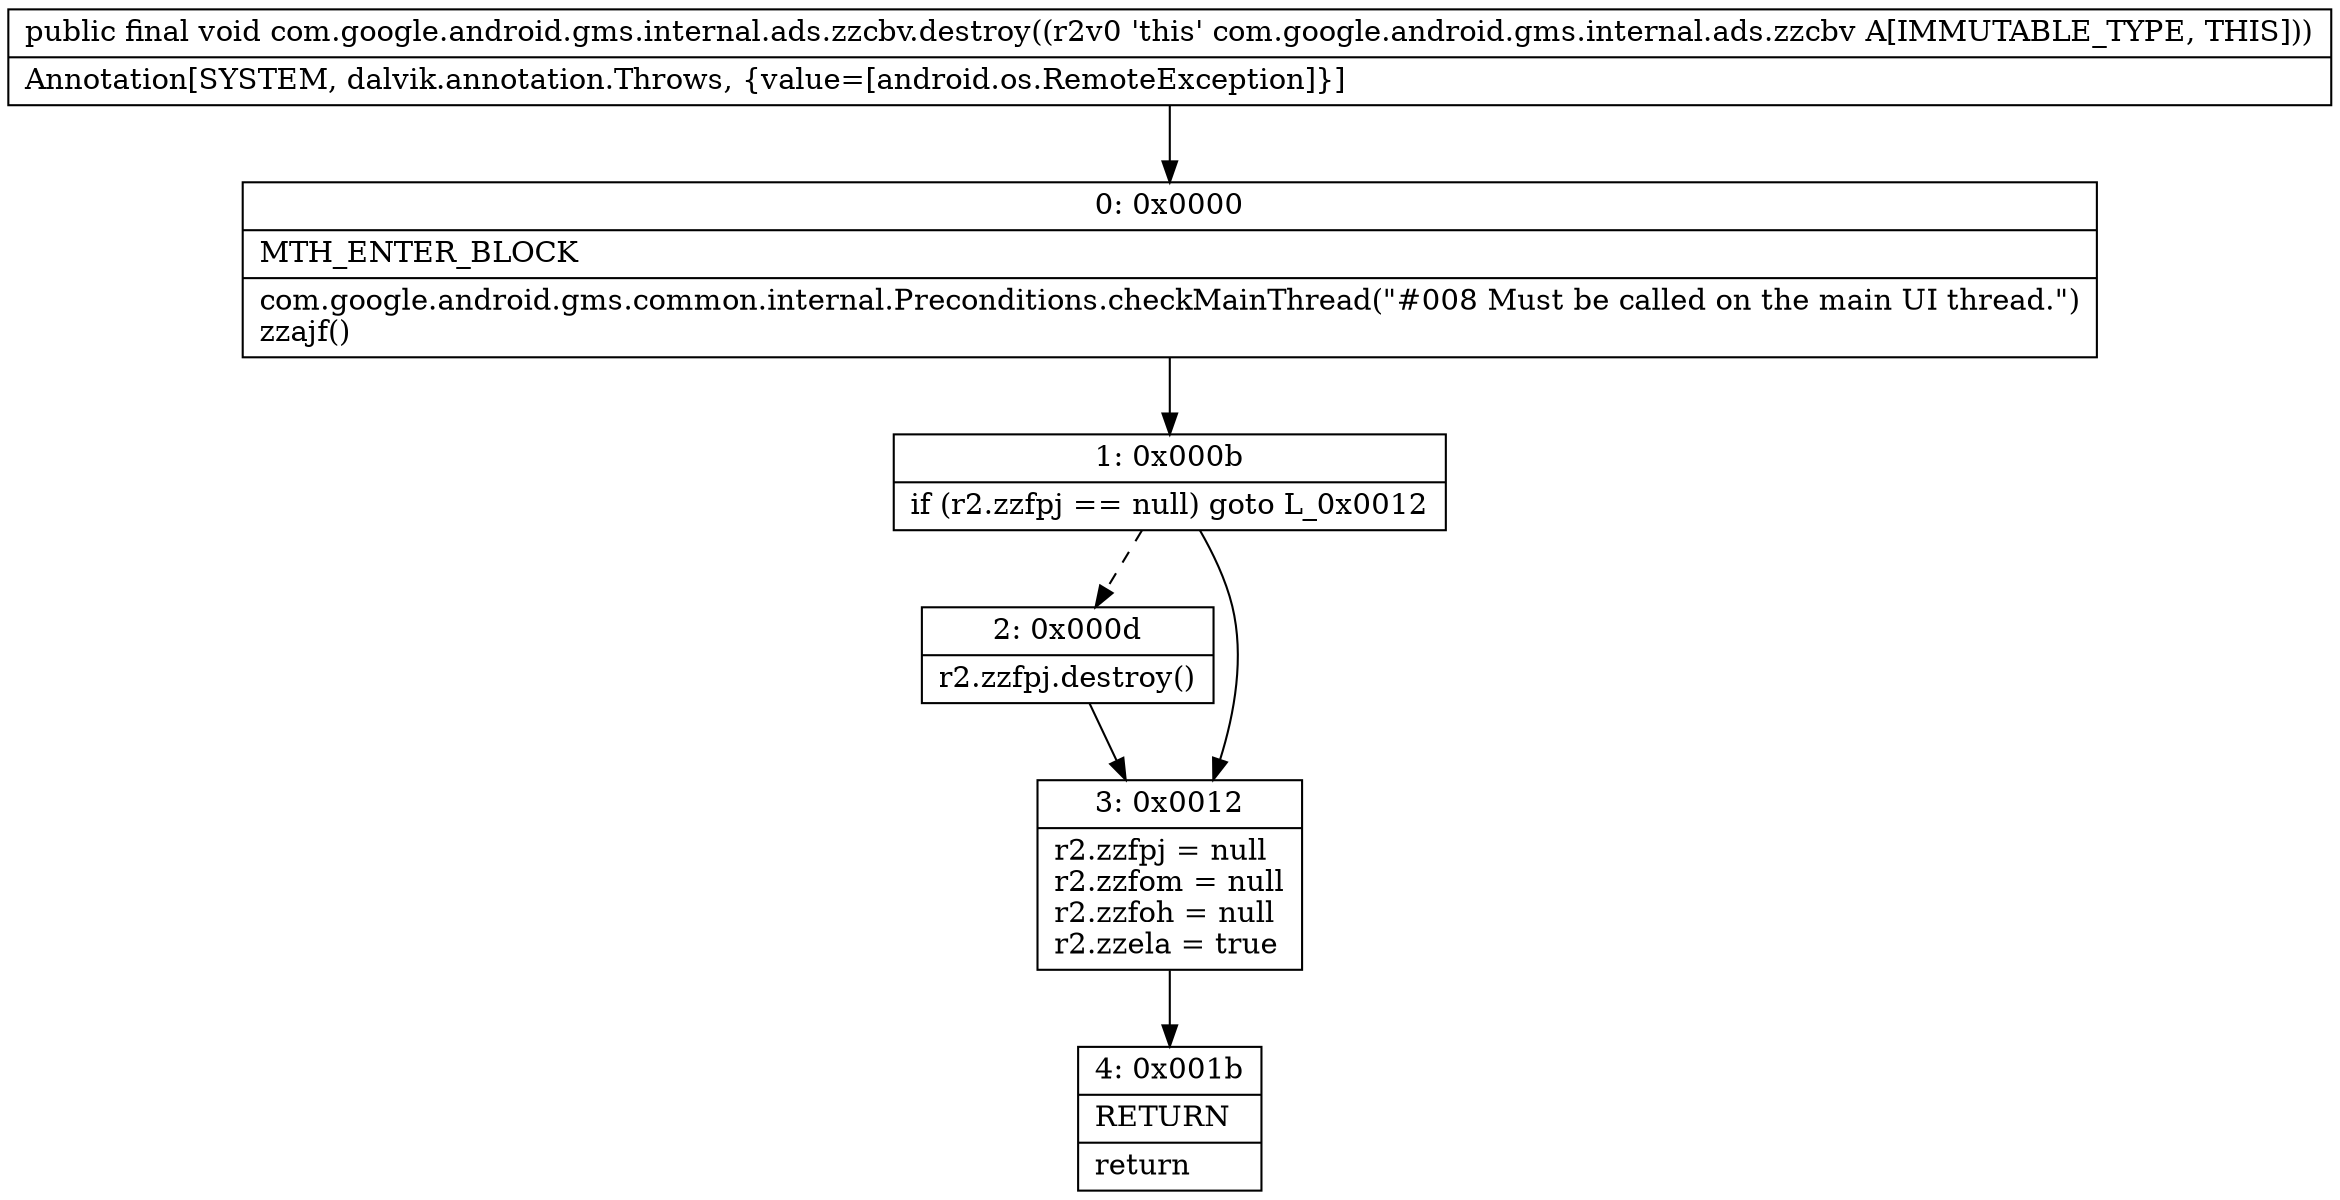 digraph "CFG forcom.google.android.gms.internal.ads.zzcbv.destroy()V" {
Node_0 [shape=record,label="{0\:\ 0x0000|MTH_ENTER_BLOCK\l|com.google.android.gms.common.internal.Preconditions.checkMainThread(\"#008 Must be called on the main UI thread.\")\lzzajf()\l}"];
Node_1 [shape=record,label="{1\:\ 0x000b|if (r2.zzfpj == null) goto L_0x0012\l}"];
Node_2 [shape=record,label="{2\:\ 0x000d|r2.zzfpj.destroy()\l}"];
Node_3 [shape=record,label="{3\:\ 0x0012|r2.zzfpj = null\lr2.zzfom = null\lr2.zzfoh = null\lr2.zzela = true\l}"];
Node_4 [shape=record,label="{4\:\ 0x001b|RETURN\l|return\l}"];
MethodNode[shape=record,label="{public final void com.google.android.gms.internal.ads.zzcbv.destroy((r2v0 'this' com.google.android.gms.internal.ads.zzcbv A[IMMUTABLE_TYPE, THIS]))  | Annotation[SYSTEM, dalvik.annotation.Throws, \{value=[android.os.RemoteException]\}]\l}"];
MethodNode -> Node_0;
Node_0 -> Node_1;
Node_1 -> Node_2[style=dashed];
Node_1 -> Node_3;
Node_2 -> Node_3;
Node_3 -> Node_4;
}

